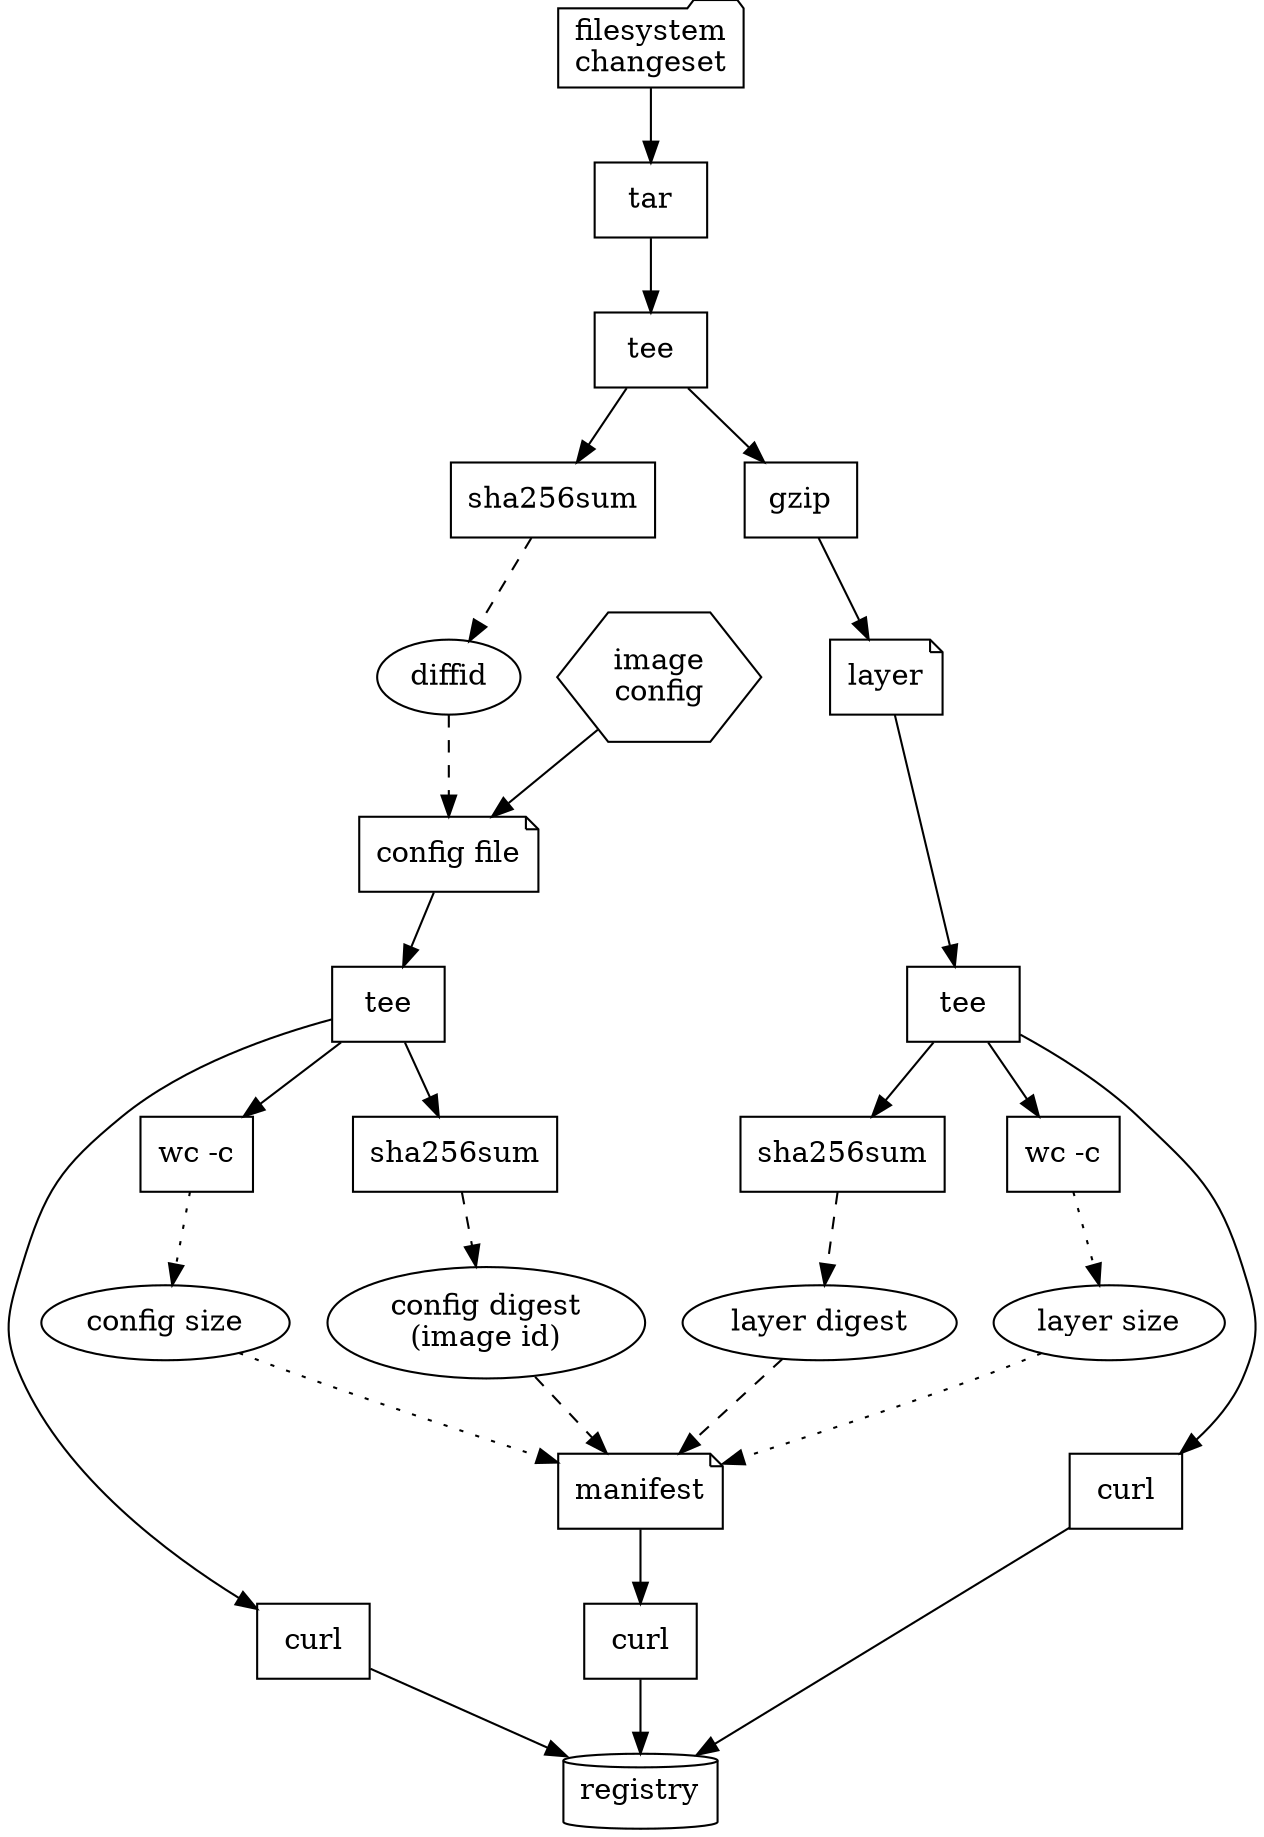 digraph G {
  ordering=out;

  fs [label="filesystem\nchangeset", shape=folder, href="https://github.com/opencontainers/image-spec/blob/master/layer.md"];
  configuration [label="image\nconfig", shape=hexagon, href="https://github.com/opencontainers/image-spec/blob/master/config.md#properties"];

  tar [shape=rect];
  gzip [shape=rect];
  tee [shape=rect];
  tee2 [label=tee, shape=rect];
  tee3 [label=tee, shape=rect];
  sha256sum [shape=rect];
  sha256sum2 [label=sha256sum, shape=rect];
  sha256sum3 [label=sha256sum, shape=rect];
  curl [shape=rect];
  curl2 [label=curl, shape=rect];
  curl3 [label=curl, shape=rect];
  wc [label="wc -c", shape=rect];
  wc2 [label="wc -c", shape=rect];

  config [label="config file", shape=note, href="https://github.com/opencontainers/image-spec/blob/master/config.md"];
  layer [shape=note, href="https://github.com/opencontainers/image-spec/blob/master/layer.md"];
  manifest [shape=note, href="https://github.com/opencontainers/image-spec/blob/master/manifest.md"];

  registry [shape=cylinder, href="https://github.com/opencontainers/distribution-spec/blob/master/spec.md"];

  config_size [label="config size"];
  layer_size [label="layer size"];
  config_digest [label="config digest\n(image id)", href="https://github.com/opencontainers/image-spec/blob/master/config.md#imageid"];
  layer_digest [label="layer digest"];

  diffid [href="https://github.com/opencontainers/image-spec/blob/master/config.md#layer-diffid"];

  configuration -> config;
  fs -> tar;

  tar -> tee;
  tee -> sha256sum;
  sha256sum -> diffid [style=dashed];
  tee -> gzip;
  gzip -> layer;
  layer -> tee2;
  tee2 -> sha256sum2;
  sha256sum2 -> layer_digest [style=dashed];
  tee2 -> wc;
  wc -> layer_size [style=dotted];
  layer_size -> manifest [style=dotted];
  tee2 -> curl;

  curl -> registry;

  diffid -> config [style=dashed];
  config -> tee3;
  tee3 -> curl2;
  curl2 -> registry;

  tee3 -> wc2;
  tee3 -> sha256sum3;
  wc2 -> config_size [style=dotted];
  sha256sum3 -> config_digest [style=dashed];

  config_digest -> manifest [style=dashed];
  config_size -> manifest [style=dotted];
  layer_digest -> manifest [style=dashed];
  manifest -> curl3;
  curl3 -> registry;
}
